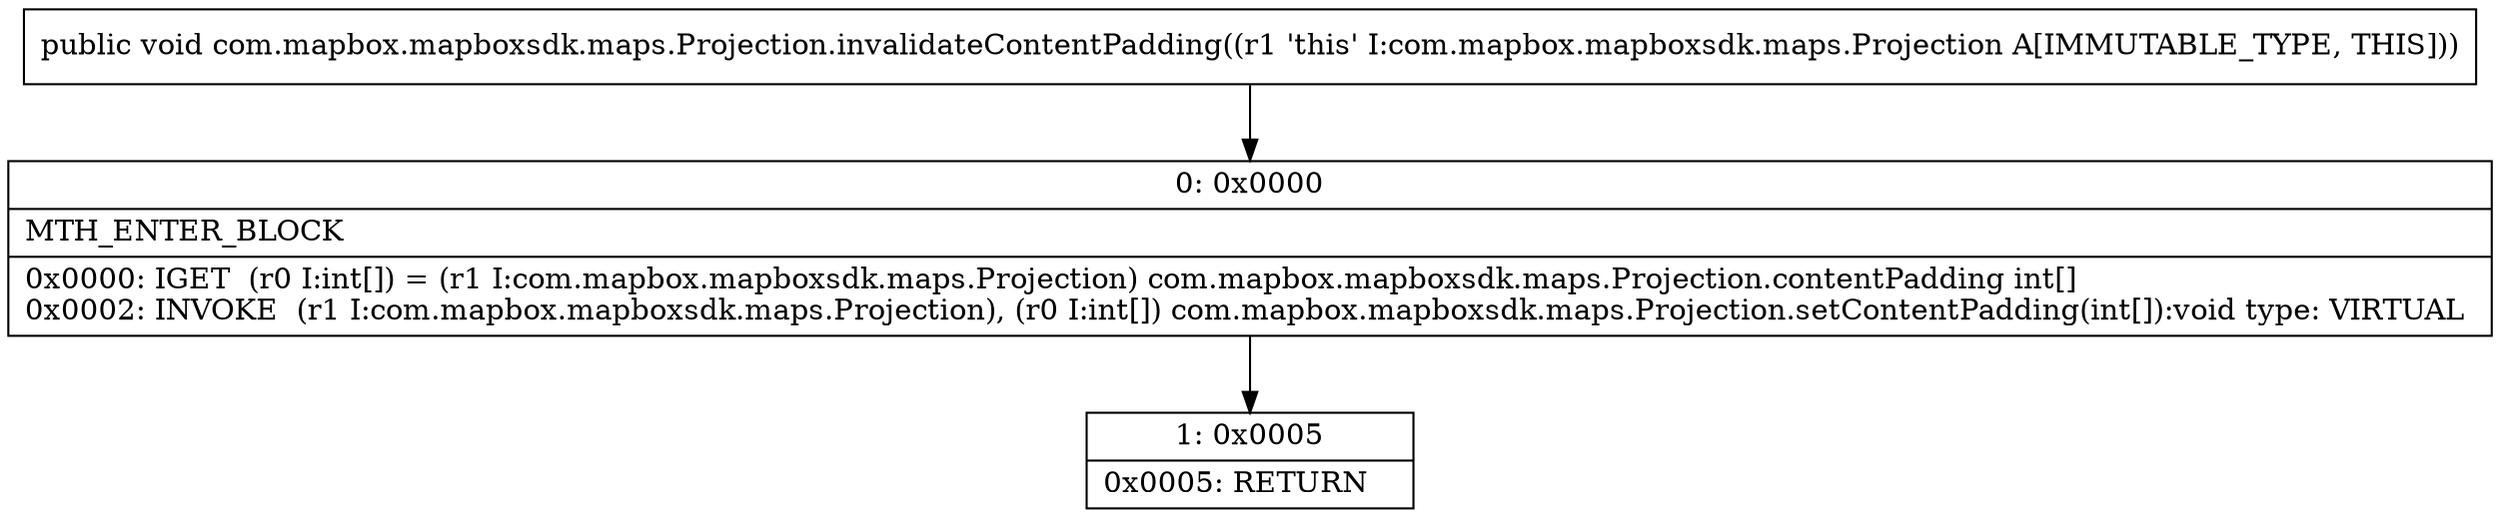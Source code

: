 digraph "CFG forcom.mapbox.mapboxsdk.maps.Projection.invalidateContentPadding()V" {
Node_0 [shape=record,label="{0\:\ 0x0000|MTH_ENTER_BLOCK\l|0x0000: IGET  (r0 I:int[]) = (r1 I:com.mapbox.mapboxsdk.maps.Projection) com.mapbox.mapboxsdk.maps.Projection.contentPadding int[] \l0x0002: INVOKE  (r1 I:com.mapbox.mapboxsdk.maps.Projection), (r0 I:int[]) com.mapbox.mapboxsdk.maps.Projection.setContentPadding(int[]):void type: VIRTUAL \l}"];
Node_1 [shape=record,label="{1\:\ 0x0005|0x0005: RETURN   \l}"];
MethodNode[shape=record,label="{public void com.mapbox.mapboxsdk.maps.Projection.invalidateContentPadding((r1 'this' I:com.mapbox.mapboxsdk.maps.Projection A[IMMUTABLE_TYPE, THIS])) }"];
MethodNode -> Node_0;
Node_0 -> Node_1;
}

